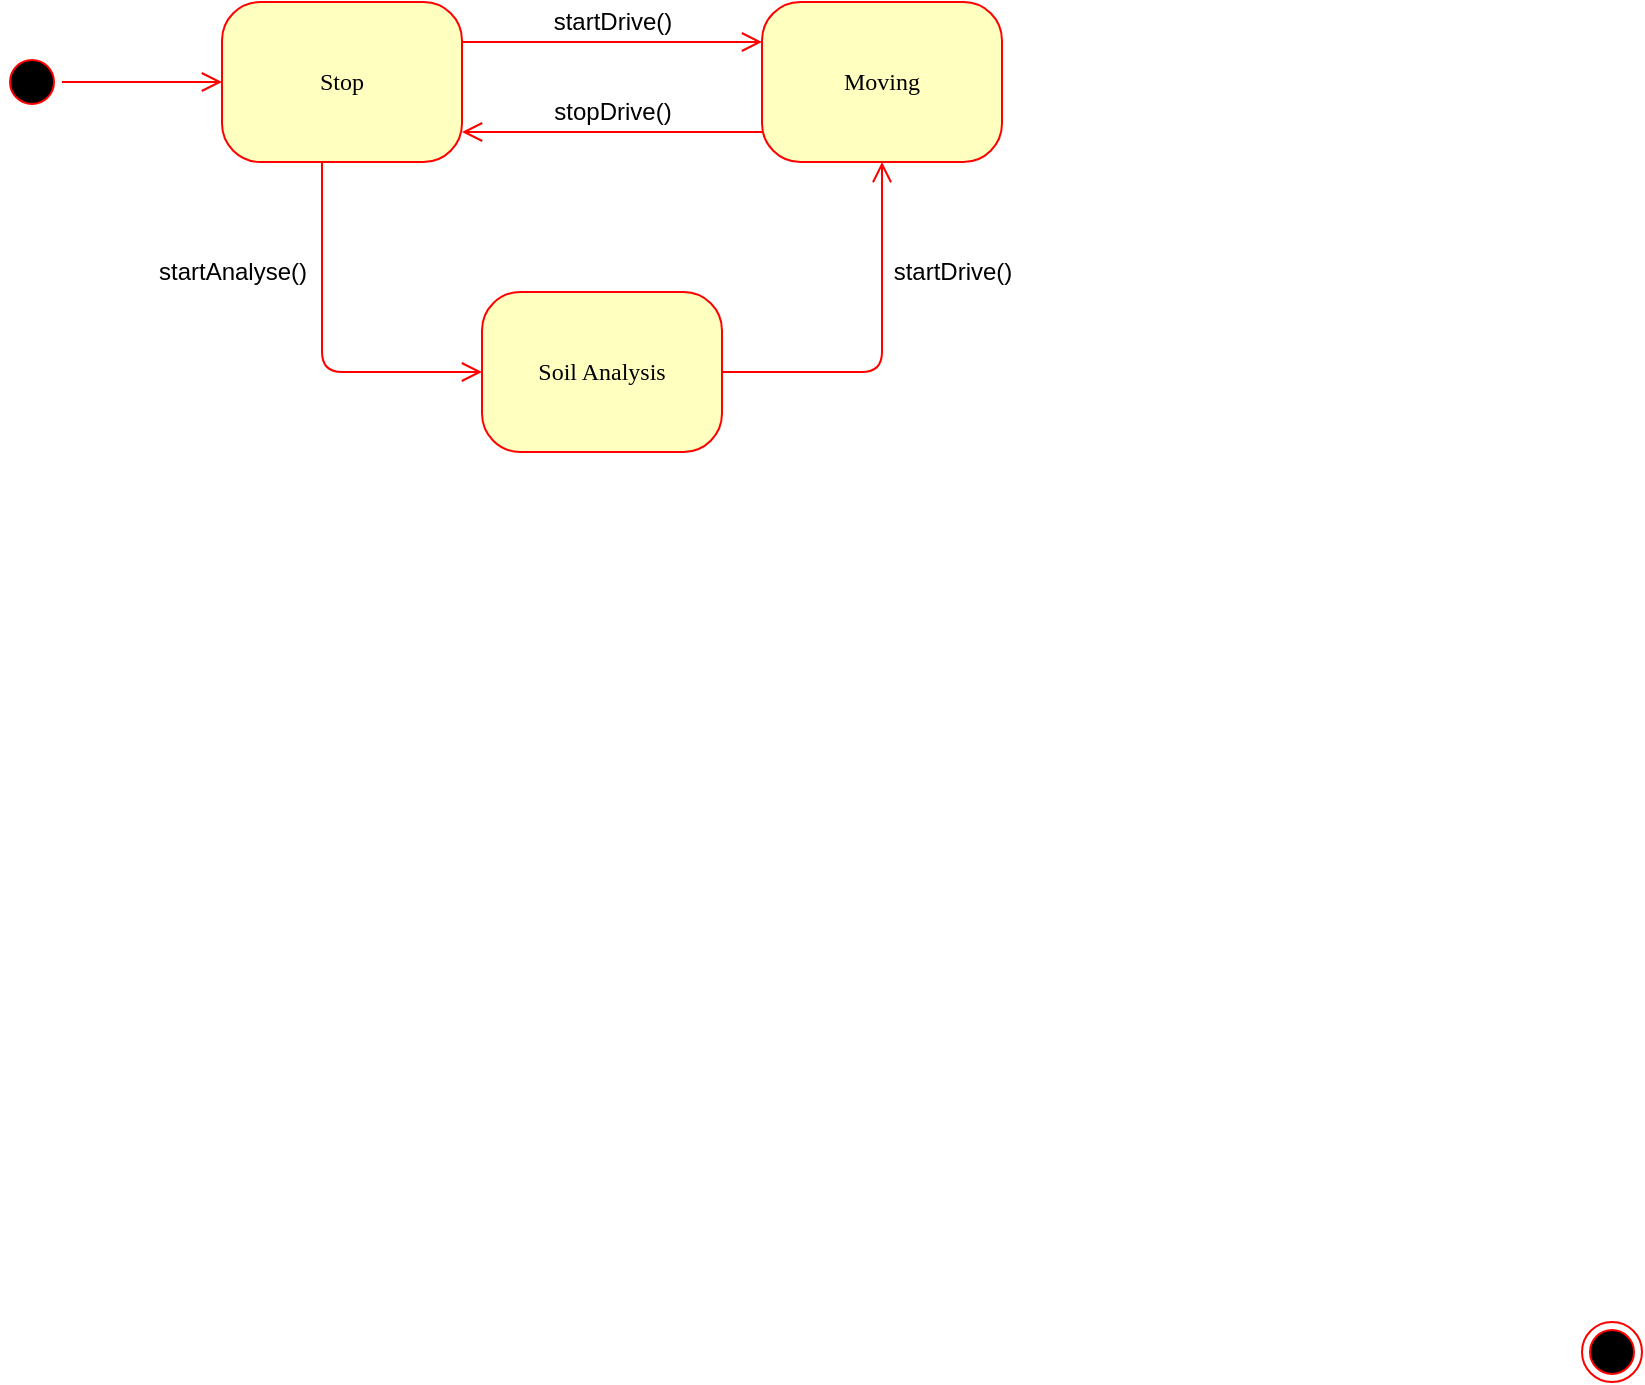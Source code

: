 <mxfile version="14.6.13" type="device" pages="2"><diagram name="Page-1" id="58cdce13-f638-feb5-8d6f-7d28b1aa9fa0"><mxGraphModel dx="640" dy="435" grid="1" gridSize="10" guides="1" tooltips="1" connect="1" arrows="1" fold="1" page="1" pageScale="1" pageWidth="1100" pageHeight="850" background="#ffffff" math="0" shadow="0"><root><mxCell id="0"/><mxCell id="1" parent="0"/><mxCell id="382b91b5511bd0f7-1" value="" style="ellipse;html=1;shape=startState;fillColor=#000000;strokeColor=#ff0000;rounded=1;shadow=0;comic=0;labelBackgroundColor=none;fontFamily=Verdana;fontSize=12;fontColor=#000000;align=center;direction=south;" parent="1" vertex="1"><mxGeometry x="130" y="140" width="30" height="30" as="geometry"/></mxCell><mxCell id="382b91b5511bd0f7-6" value="Stop" style="rounded=1;whiteSpace=wrap;html=1;arcSize=24;fillColor=#ffffc0;strokeColor=#ff0000;shadow=0;comic=0;labelBackgroundColor=none;fontFamily=Verdana;fontSize=12;fontColor=#000000;align=center;" parent="1" vertex="1"><mxGeometry x="240" y="115" width="120" height="80" as="geometry"/></mxCell><mxCell id="382b91b5511bd0f7-7" value="Moving" style="rounded=1;whiteSpace=wrap;html=1;arcSize=24;fillColor=#ffffc0;strokeColor=#ff0000;shadow=0;comic=0;labelBackgroundColor=none;fontFamily=Verdana;fontSize=12;fontColor=#000000;align=center;" parent="1" vertex="1"><mxGeometry x="510" y="115" width="120" height="80" as="geometry"/></mxCell><mxCell id="2a3bc250acf0617d-9" style="edgeStyle=orthogonalEdgeStyle;html=1;labelBackgroundColor=none;endArrow=open;endSize=8;strokeColor=#ff0000;fontFamily=Verdana;fontSize=12;align=left;" parent="1" source="382b91b5511bd0f7-1" target="382b91b5511bd0f7-6" edge="1"><mxGeometry relative="1" as="geometry"/></mxCell><mxCell id="pxrlyT02K3Hen1IqRH8g-3" value="" style="ellipse;html=1;shape=endState;fillColor=#000000;strokeColor=#ff0000;rounded=1;shadow=0;comic=0;labelBackgroundColor=none;fontFamily=Verdana;fontSize=12;fontColor=#000000;align=center;" parent="1" vertex="1"><mxGeometry x="920" y="775" width="30" height="30" as="geometry"/></mxCell><mxCell id="pxrlyT02K3Hen1IqRH8g-13" style="edgeStyle=orthogonalEdgeStyle;html=1;exitX=1;exitY=0.25;entryX=0;entryY=0.25;labelBackgroundColor=none;endArrow=open;endSize=8;strokeColor=#ff0000;fontFamily=Verdana;fontSize=12;align=left;entryDx=0;entryDy=0;exitDx=0;exitDy=0;" parent="1" source="382b91b5511bd0f7-6" target="382b91b5511bd0f7-7" edge="1"><mxGeometry relative="1" as="geometry"><mxPoint x="420" y="215" as="sourcePoint"/><mxPoint x="400" y="70" as="targetPoint"/><Array as="points"><mxPoint x="410" y="135"/><mxPoint x="410" y="135"/></Array></mxGeometry></mxCell><mxCell id="pxrlyT02K3Hen1IqRH8g-14" value="startDrive()" style="text;html=1;align=center;verticalAlign=middle;resizable=0;points=[];autosize=1;strokeColor=none;" parent="1" vertex="1"><mxGeometry x="400" y="115" width="70" height="20" as="geometry"/></mxCell><mxCell id="uexcFVWEzU0OiDwFEqek-12" style="edgeStyle=elbowEdgeStyle;html=1;labelBackgroundColor=none;endArrow=open;endSize=8;strokeColor=#ff0000;fontFamily=Verdana;fontSize=12;align=left;" parent="1" source="382b91b5511bd0f7-7" target="382b91b5511bd0f7-6" edge="1"><mxGeometry relative="1" as="geometry"><Array as="points"><mxPoint x="410" y="180"/><mxPoint x="380" y="155"/><mxPoint x="380" y="170"/><mxPoint x="475.69" y="180"/></Array><mxPoint x="515.69" y="180" as="sourcePoint"/><mxPoint x="400" y="180" as="targetPoint"/></mxGeometry></mxCell><mxCell id="uexcFVWEzU0OiDwFEqek-13" value="stopDrive()" style="text;html=1;align=center;verticalAlign=middle;resizable=0;points=[];autosize=1;strokeColor=none;" parent="1" vertex="1"><mxGeometry x="400" y="160" width="70" height="20" as="geometry"/></mxCell><mxCell id="UR-8nCvqhB1CdkcljfMM-1" value="Soil Analysis" style="rounded=1;whiteSpace=wrap;html=1;arcSize=24;fillColor=#ffffc0;strokeColor=#ff0000;shadow=0;comic=0;labelBackgroundColor=none;fontFamily=Verdana;fontSize=12;fontColor=#000000;align=center;" vertex="1" parent="1"><mxGeometry x="370" y="260" width="120" height="80" as="geometry"/></mxCell><mxCell id="UR-8nCvqhB1CdkcljfMM-3" value="startAnalyse()" style="text;html=1;align=center;verticalAlign=middle;resizable=0;points=[];autosize=1;strokeColor=none;" vertex="1" parent="1"><mxGeometry x="200" y="240" width="90" height="20" as="geometry"/></mxCell><mxCell id="UR-8nCvqhB1CdkcljfMM-4" style="edgeStyle=elbowEdgeStyle;html=1;labelBackgroundColor=none;endArrow=open;endSize=8;strokeColor=#ff0000;fontFamily=Verdana;fontSize=12;align=left;entryX=0;entryY=0.5;entryDx=0;entryDy=0;" edge="1" parent="1" source="382b91b5511bd0f7-6" target="UR-8nCvqhB1CdkcljfMM-1"><mxGeometry relative="1" as="geometry"><Array as="points"><mxPoint x="290" y="310"/></Array><mxPoint x="240" y="240" as="sourcePoint"/><mxPoint x="160" y="345" as="targetPoint"/></mxGeometry></mxCell><mxCell id="UR-8nCvqhB1CdkcljfMM-5" style="edgeStyle=elbowEdgeStyle;html=1;labelBackgroundColor=none;endArrow=open;endSize=8;strokeColor=#ff0000;fontFamily=Verdana;fontSize=12;align=left;exitX=1;exitY=0.5;exitDx=0;exitDy=0;entryX=0.5;entryY=1;entryDx=0;entryDy=0;" edge="1" parent="1" source="UR-8nCvqhB1CdkcljfMM-1" target="382b91b5511bd0f7-7"><mxGeometry relative="1" as="geometry"><Array as="points"><mxPoint x="570" y="300"/><mxPoint x="560" y="300"/></Array><mxPoint x="510" y="299.58" as="sourcePoint"/><mxPoint x="590" y="300" as="targetPoint"/></mxGeometry></mxCell><mxCell id="UR-8nCvqhB1CdkcljfMM-6" value="startDrive()" style="text;html=1;align=center;verticalAlign=middle;resizable=0;points=[];autosize=1;strokeColor=none;" vertex="1" parent="1"><mxGeometry x="570" y="240" width="70" height="20" as="geometry"/></mxCell></root></mxGraphModel></diagram><diagram id="c8ZPwmzSD6wJtLhx5z4W" name="Page-2"><mxGraphModel dx="768" dy="522" grid="1" gridSize="10" guides="1" tooltips="1" connect="1" arrows="1" fold="1" page="1" pageScale="1" pageWidth="850" pageHeight="1100" math="0" shadow="0"><root><mxCell id="T_ZtLPho3UWuGu2g2XL2-0"/><mxCell id="T_ZtLPho3UWuGu2g2XL2-1" parent="T_ZtLPho3UWuGu2g2XL2-0"/><mxCell id="FfTmyAWc0iMWXo-3M-P5-0" value="Sensors Idle" style="rounded=1;whiteSpace=wrap;html=1;arcSize=24;fillColor=#ffffc0;strokeColor=#ff0000;shadow=0;comic=0;labelBackgroundColor=none;fontFamily=Verdana;fontSize=12;fontColor=#000000;align=center;" vertex="1" parent="T_ZtLPho3UWuGu2g2XL2-1"><mxGeometry x="230" y="60" width="120" height="80" as="geometry"/></mxCell><mxCell id="FfTmyAWc0iMWXo-3M-P5-1" value="takePhoto()" style="text;html=1;align=center;verticalAlign=middle;resizable=0;points=[];autosize=1;strokeColor=none;" vertex="1" parent="T_ZtLPho3UWuGu2g2XL2-1"><mxGeometry x="380" y="50" width="80" height="20" as="geometry"/></mxCell><mxCell id="FfTmyAWc0iMWXo-3M-P5-2" value="Sensors On" style="rounded=1;whiteSpace=wrap;html=1;arcSize=24;fillColor=#ffffc0;strokeColor=#ff0000;shadow=0;comic=0;labelBackgroundColor=none;fontFamily=Verdana;fontSize=12;fontColor=#000000;align=center;" vertex="1" parent="T_ZtLPho3UWuGu2g2XL2-1"><mxGeometry x="500" y="60" width="120" height="80" as="geometry"/></mxCell><mxCell id="FfTmyAWc0iMWXo-3M-P5-3" value="" style="ellipse;html=1;shape=startState;fillColor=#000000;strokeColor=#ff0000;rounded=1;shadow=0;comic=0;labelBackgroundColor=none;fontFamily=Verdana;fontSize=12;fontColor=#000000;align=center;direction=south;" vertex="1" parent="T_ZtLPho3UWuGu2g2XL2-1"><mxGeometry x="120" y="85" width="30" height="30" as="geometry"/></mxCell><mxCell id="FfTmyAWc0iMWXo-3M-P5-4" style="edgeStyle=elbowEdgeStyle;html=1;labelBackgroundColor=none;endArrow=open;endSize=8;strokeColor=#ff0000;fontFamily=Verdana;fontSize=12;align=left;entryX=0;entryY=0.5;entryDx=0;entryDy=0;" edge="1" parent="T_ZtLPho3UWuGu2g2XL2-1" target="FfTmyAWc0iMWXo-3M-P5-0"><mxGeometry relative="1" as="geometry"><Array as="points"><mxPoint x="190" y="99.66"/></Array><mxPoint x="150" y="100" as="sourcePoint"/><mxPoint x="220" y="99.66" as="targetPoint"/></mxGeometry></mxCell><mxCell id="FfTmyAWc0iMWXo-3M-P5-5" style="edgeStyle=elbowEdgeStyle;html=1;labelBackgroundColor=none;endArrow=open;endSize=8;strokeColor=#ff0000;fontFamily=Verdana;fontSize=12;align=left;" edge="1" parent="T_ZtLPho3UWuGu2g2XL2-1" source="FfTmyAWc0iMWXo-3M-P5-0" target="FfTmyAWc0iMWXo-3M-P5-2"><mxGeometry relative="1" as="geometry"><Array as="points"><mxPoint x="360" y="70"/><mxPoint x="420" y="70"/><mxPoint x="360" y="70"/><mxPoint x="360" y="80"/><mxPoint x="370" y="85"/><mxPoint x="400" y="84.66"/></Array><mxPoint x="360" y="85" as="sourcePoint"/><mxPoint x="440" y="85" as="targetPoint"/></mxGeometry></mxCell><mxCell id="FfTmyAWc0iMWXo-3M-P5-6" style="edgeStyle=elbowEdgeStyle;html=1;labelBackgroundColor=none;endArrow=open;endSize=8;strokeColor=#ff0000;fontFamily=Verdana;fontSize=12;align=left;" edge="1" parent="T_ZtLPho3UWuGu2g2XL2-1" source="FfTmyAWc0iMWXo-3M-P5-0"><mxGeometry relative="1" as="geometry"><Array as="points"><mxPoint x="490" y="90"/><mxPoint x="450" y="90"/><mxPoint x="400" y="90"/><mxPoint x="350" y="90"/><mxPoint x="365" y="99.66"/><mxPoint x="375" y="104.66"/><mxPoint x="405" y="104.32"/></Array><mxPoint x="355" y="99.66" as="sourcePoint"/><mxPoint x="500" y="90" as="targetPoint"/></mxGeometry></mxCell><mxCell id="FfTmyAWc0iMWXo-3M-P5-7" style="edgeStyle=elbowEdgeStyle;html=1;labelBackgroundColor=none;endArrow=open;endSize=8;strokeColor=#ff0000;fontFamily=Verdana;fontSize=12;align=left;entryX=0.009;entryY=0.644;entryDx=0;entryDy=0;entryPerimeter=0;" edge="1" parent="T_ZtLPho3UWuGu2g2XL2-1" source="FfTmyAWc0iMWXo-3M-P5-0" target="FfTmyAWc0iMWXo-3M-P5-2"><mxGeometry relative="1" as="geometry"><Array as="points"><mxPoint x="460" y="112"/><mxPoint x="450" y="110"/><mxPoint x="400" y="110"/><mxPoint x="365" y="120"/><mxPoint x="375" y="125"/><mxPoint x="405" y="124.66"/></Array><mxPoint x="355" y="120" as="sourcePoint"/><mxPoint x="460" y="120" as="targetPoint"/></mxGeometry></mxCell><mxCell id="FfTmyAWc0iMWXo-3M-P5-8" value="readTemperature()" style="text;html=1;align=center;verticalAlign=middle;resizable=0;points=[];autosize=1;strokeColor=none;" vertex="1" parent="T_ZtLPho3UWuGu2g2XL2-1"><mxGeometry x="365" y="70" width="110" height="20" as="geometry"/></mxCell><mxCell id="FfTmyAWc0iMWXo-3M-P5-9" value="readVisibility()" style="text;html=1;align=center;verticalAlign=middle;resizable=0;points=[];autosize=1;strokeColor=none;" vertex="1" parent="T_ZtLPho3UWuGu2g2XL2-1"><mxGeometry x="380" y="90" width="90" height="20" as="geometry"/></mxCell><mxCell id="FfTmyAWc0iMWXo-3M-P5-10" style="edgeStyle=elbowEdgeStyle;html=1;labelBackgroundColor=none;endArrow=open;endSize=8;strokeColor=#ff0000;fontFamily=Verdana;fontSize=12;align=left;entryX=-0.003;entryY=0.851;entryDx=0;entryDy=0;entryPerimeter=0;exitX=1;exitY=0.816;exitDx=0;exitDy=0;exitPerimeter=0;" edge="1" parent="T_ZtLPho3UWuGu2g2XL2-1" source="FfTmyAWc0iMWXo-3M-P5-0" target="FfTmyAWc0iMWXo-3M-P5-2"><mxGeometry relative="1" as="geometry"><Array as="points"><mxPoint x="350" y="140"/><mxPoint x="370" y="130"/><mxPoint x="400" y="128"/><mxPoint x="450" y="130.48"/><mxPoint x="440" y="128.48"/><mxPoint x="390" y="128.48"/><mxPoint x="355" y="138.48"/><mxPoint x="365" y="143.48"/><mxPoint x="395" y="143.14"/></Array><mxPoint x="342" y="128" as="sourcePoint"/><mxPoint x="491.08" y="130" as="targetPoint"/></mxGeometry></mxCell><mxCell id="FfTmyAWc0iMWXo-3M-P5-11" value="readLightLevel()" style="text;html=1;align=center;verticalAlign=middle;resizable=0;points=[];autosize=1;strokeColor=none;" vertex="1" parent="T_ZtLPho3UWuGu2g2XL2-1"><mxGeometry x="370" y="110" width="100" height="20" as="geometry"/></mxCell></root></mxGraphModel></diagram></mxfile>